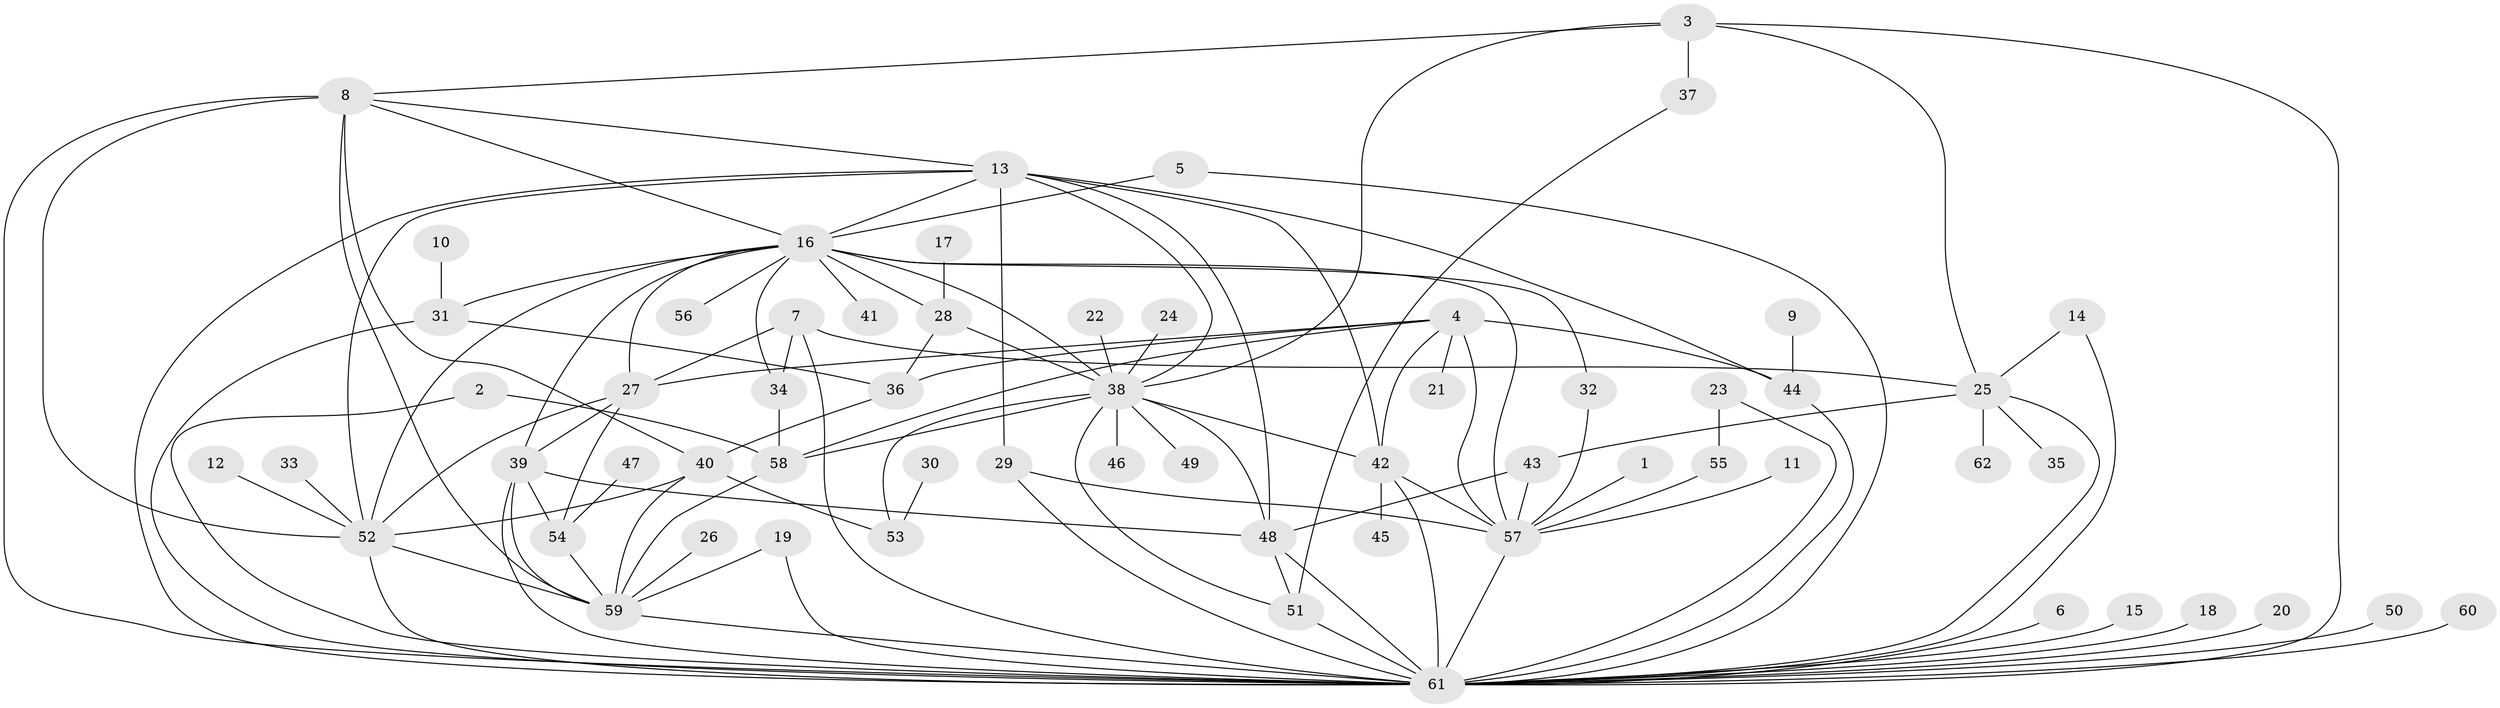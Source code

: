 // original degree distribution, {17: 0.016129032258064516, 12: 0.008064516129032258, 32: 0.008064516129032258, 9: 0.016129032258064516, 11: 0.008064516129032258, 1: 0.46774193548387094, 6: 0.04032258064516129, 7: 0.016129032258064516, 2: 0.1693548387096774, 5: 0.04032258064516129, 8: 0.024193548387096774, 3: 0.14516129032258066, 4: 0.04032258064516129}
// Generated by graph-tools (version 1.1) at 2025/01/03/09/25 03:01:43]
// undirected, 62 vertices, 116 edges
graph export_dot {
graph [start="1"]
  node [color=gray90,style=filled];
  1;
  2;
  3;
  4;
  5;
  6;
  7;
  8;
  9;
  10;
  11;
  12;
  13;
  14;
  15;
  16;
  17;
  18;
  19;
  20;
  21;
  22;
  23;
  24;
  25;
  26;
  27;
  28;
  29;
  30;
  31;
  32;
  33;
  34;
  35;
  36;
  37;
  38;
  39;
  40;
  41;
  42;
  43;
  44;
  45;
  46;
  47;
  48;
  49;
  50;
  51;
  52;
  53;
  54;
  55;
  56;
  57;
  58;
  59;
  60;
  61;
  62;
  1 -- 57 [weight=1.0];
  2 -- 58 [weight=1.0];
  2 -- 61 [weight=1.0];
  3 -- 8 [weight=1.0];
  3 -- 25 [weight=1.0];
  3 -- 37 [weight=1.0];
  3 -- 38 [weight=1.0];
  3 -- 61 [weight=1.0];
  4 -- 21 [weight=1.0];
  4 -- 27 [weight=1.0];
  4 -- 36 [weight=1.0];
  4 -- 42 [weight=1.0];
  4 -- 44 [weight=1.0];
  4 -- 57 [weight=1.0];
  4 -- 58 [weight=1.0];
  5 -- 16 [weight=1.0];
  5 -- 61 [weight=1.0];
  6 -- 61 [weight=1.0];
  7 -- 25 [weight=1.0];
  7 -- 27 [weight=1.0];
  7 -- 34 [weight=1.0];
  7 -- 61 [weight=2.0];
  8 -- 13 [weight=1.0];
  8 -- 16 [weight=1.0];
  8 -- 40 [weight=1.0];
  8 -- 52 [weight=1.0];
  8 -- 59 [weight=1.0];
  8 -- 61 [weight=1.0];
  9 -- 44 [weight=1.0];
  10 -- 31 [weight=1.0];
  11 -- 57 [weight=1.0];
  12 -- 52 [weight=1.0];
  13 -- 16 [weight=1.0];
  13 -- 29 [weight=1.0];
  13 -- 38 [weight=1.0];
  13 -- 42 [weight=1.0];
  13 -- 44 [weight=1.0];
  13 -- 48 [weight=1.0];
  13 -- 52 [weight=1.0];
  13 -- 61 [weight=1.0];
  14 -- 25 [weight=1.0];
  14 -- 61 [weight=1.0];
  15 -- 61 [weight=1.0];
  16 -- 27 [weight=1.0];
  16 -- 28 [weight=1.0];
  16 -- 31 [weight=1.0];
  16 -- 32 [weight=1.0];
  16 -- 34 [weight=1.0];
  16 -- 38 [weight=1.0];
  16 -- 39 [weight=1.0];
  16 -- 41 [weight=1.0];
  16 -- 52 [weight=1.0];
  16 -- 56 [weight=1.0];
  16 -- 57 [weight=1.0];
  17 -- 28 [weight=1.0];
  18 -- 61 [weight=1.0];
  19 -- 59 [weight=1.0];
  19 -- 61 [weight=1.0];
  20 -- 61 [weight=1.0];
  22 -- 38 [weight=1.0];
  23 -- 55 [weight=1.0];
  23 -- 61 [weight=1.0];
  24 -- 38 [weight=1.0];
  25 -- 35 [weight=1.0];
  25 -- 43 [weight=1.0];
  25 -- 61 [weight=1.0];
  25 -- 62 [weight=1.0];
  26 -- 59 [weight=1.0];
  27 -- 39 [weight=1.0];
  27 -- 52 [weight=1.0];
  27 -- 54 [weight=1.0];
  28 -- 36 [weight=1.0];
  28 -- 38 [weight=1.0];
  29 -- 57 [weight=1.0];
  29 -- 61 [weight=1.0];
  30 -- 53 [weight=1.0];
  31 -- 36 [weight=1.0];
  31 -- 61 [weight=1.0];
  32 -- 57 [weight=1.0];
  33 -- 52 [weight=1.0];
  34 -- 58 [weight=1.0];
  36 -- 40 [weight=1.0];
  37 -- 51 [weight=1.0];
  38 -- 42 [weight=1.0];
  38 -- 46 [weight=1.0];
  38 -- 48 [weight=2.0];
  38 -- 49 [weight=1.0];
  38 -- 51 [weight=1.0];
  38 -- 53 [weight=1.0];
  38 -- 58 [weight=2.0];
  39 -- 48 [weight=1.0];
  39 -- 54 [weight=1.0];
  39 -- 59 [weight=1.0];
  39 -- 61 [weight=1.0];
  40 -- 52 [weight=1.0];
  40 -- 53 [weight=1.0];
  40 -- 59 [weight=1.0];
  42 -- 45 [weight=1.0];
  42 -- 57 [weight=1.0];
  42 -- 61 [weight=2.0];
  43 -- 48 [weight=1.0];
  43 -- 57 [weight=1.0];
  44 -- 61 [weight=1.0];
  47 -- 54 [weight=1.0];
  48 -- 51 [weight=1.0];
  48 -- 61 [weight=1.0];
  50 -- 61 [weight=1.0];
  51 -- 61 [weight=1.0];
  52 -- 59 [weight=1.0];
  52 -- 61 [weight=1.0];
  54 -- 59 [weight=1.0];
  55 -- 57 [weight=1.0];
  57 -- 61 [weight=1.0];
  58 -- 59 [weight=1.0];
  59 -- 61 [weight=1.0];
  60 -- 61 [weight=1.0];
}
